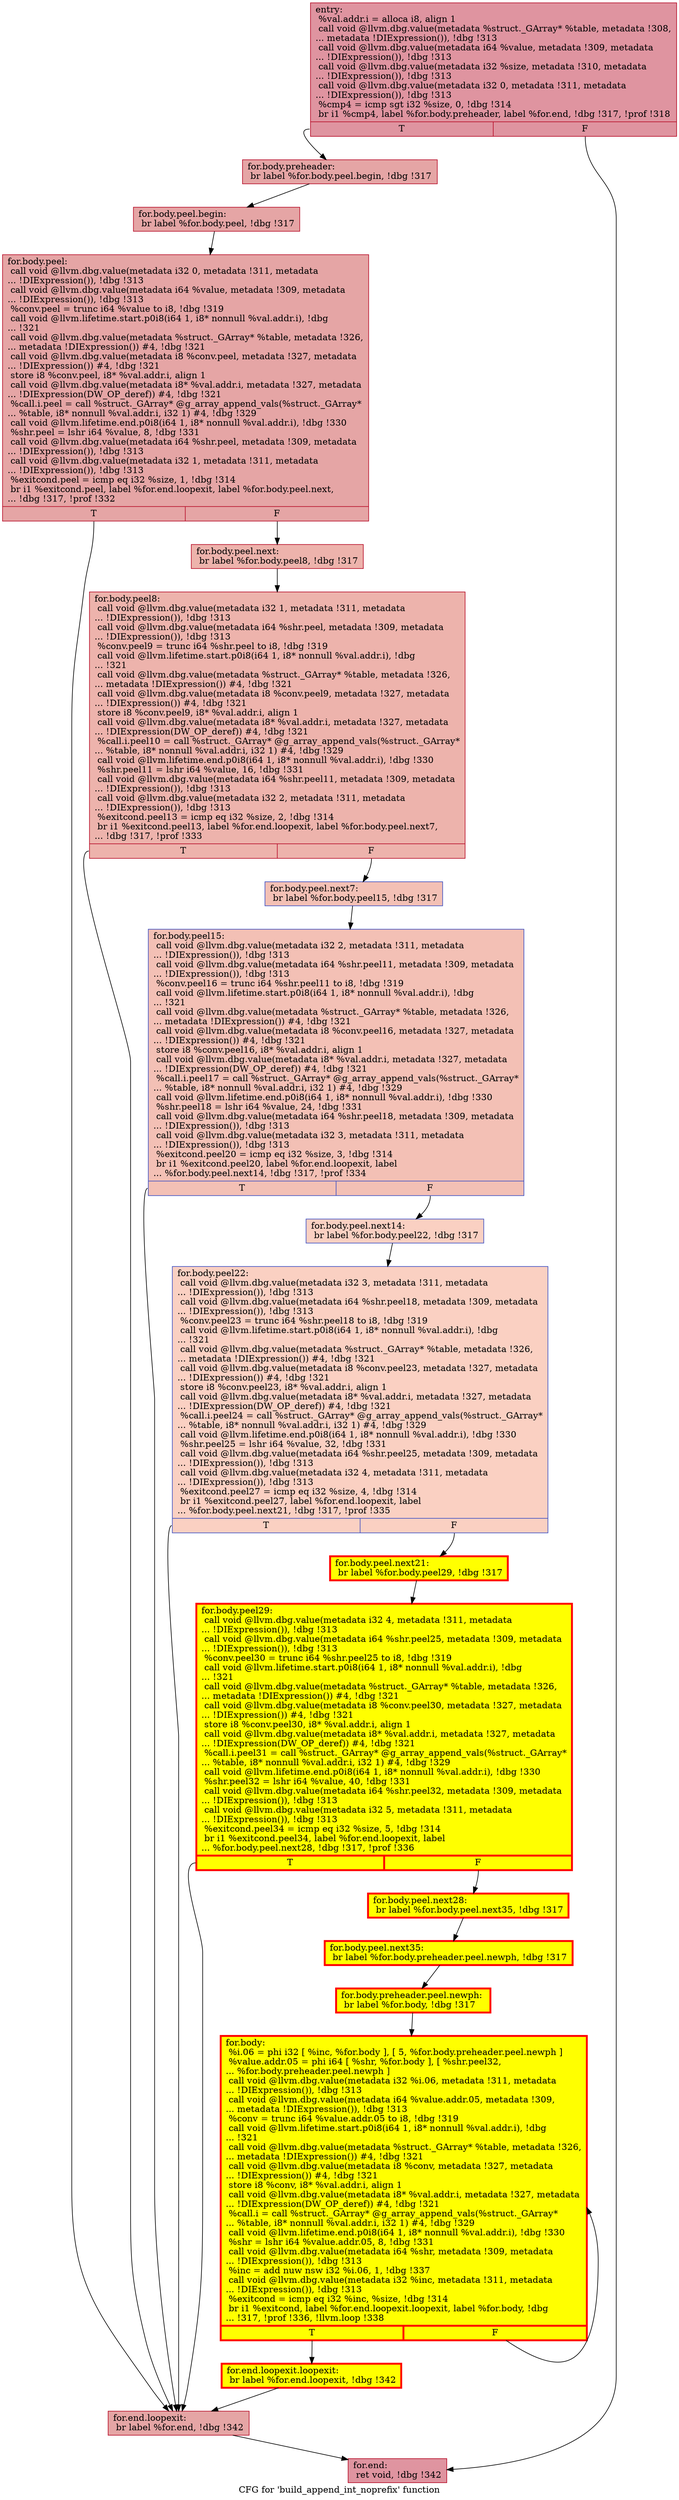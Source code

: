 digraph "CFG for 'build_append_int_noprefix' function" {
	label="CFG for 'build_append_int_noprefix' function";

	Node0x559ed89574b0 [shape=record,color="#b70d28ff", style=filled, fillcolor="#b70d2870",label="{entry:\l  %val.addr.i = alloca i8, align 1\l  call void @llvm.dbg.value(metadata %struct._GArray* %table, metadata !308,\l... metadata !DIExpression()), !dbg !313\l  call void @llvm.dbg.value(metadata i64 %value, metadata !309, metadata\l... !DIExpression()), !dbg !313\l  call void @llvm.dbg.value(metadata i32 %size, metadata !310, metadata\l... !DIExpression()), !dbg !313\l  call void @llvm.dbg.value(metadata i32 0, metadata !311, metadata\l... !DIExpression()), !dbg !313\l  %cmp4 = icmp sgt i32 %size, 0, !dbg !314\l  br i1 %cmp4, label %for.body.preheader, label %for.end, !dbg !317, !prof !318\l|{<s0>T|<s1>F}}"];
	Node0x559ed89574b0:s0 -> Node0x559ed909be20;
	Node0x559ed89574b0:s1 -> Node0x559ed8962140;
	Node0x559ed909be20 [shape=record,color="#b70d28ff", style=filled, fillcolor="#c5333470",label="{for.body.preheader:                               \l  br label %for.body.peel.begin, !dbg !317\l}"];
	Node0x559ed909be20 -> Node0x559ed9193480;
	Node0x559ed9193480 [shape=record,color="#b70d28ff", style=filled, fillcolor="#c5333470",label="{for.body.peel.begin:                              \l  br label %for.body.peel, !dbg !317\l}"];
	Node0x559ed9193480 -> Node0x559ed8fd4b90;
	Node0x559ed8fd4b90 [shape=record,color="#b70d28ff", style=filled, fillcolor="#c5333470",label="{for.body.peel:                                    \l  call void @llvm.dbg.value(metadata i32 0, metadata !311, metadata\l... !DIExpression()), !dbg !313\l  call void @llvm.dbg.value(metadata i64 %value, metadata !309, metadata\l... !DIExpression()), !dbg !313\l  %conv.peel = trunc i64 %value to i8, !dbg !319\l  call void @llvm.lifetime.start.p0i8(i64 1, i8* nonnull %val.addr.i), !dbg\l... !321\l  call void @llvm.dbg.value(metadata %struct._GArray* %table, metadata !326,\l... metadata !DIExpression()) #4, !dbg !321\l  call void @llvm.dbg.value(metadata i8 %conv.peel, metadata !327, metadata\l... !DIExpression()) #4, !dbg !321\l  store i8 %conv.peel, i8* %val.addr.i, align 1\l  call void @llvm.dbg.value(metadata i8* %val.addr.i, metadata !327, metadata\l... !DIExpression(DW_OP_deref)) #4, !dbg !321\l  %call.i.peel = call %struct._GArray* @g_array_append_vals(%struct._GArray*\l... %table, i8* nonnull %val.addr.i, i32 1) #4, !dbg !329\l  call void @llvm.lifetime.end.p0i8(i64 1, i8* nonnull %val.addr.i), !dbg !330\l  %shr.peel = lshr i64 %value, 8, !dbg !331\l  call void @llvm.dbg.value(metadata i64 %shr.peel, metadata !309, metadata\l... !DIExpression()), !dbg !313\l  call void @llvm.dbg.value(metadata i32 1, metadata !311, metadata\l... !DIExpression()), !dbg !313\l  %exitcond.peel = icmp eq i32 %size, 1, !dbg !314\l  br i1 %exitcond.peel, label %for.end.loopexit, label %for.body.peel.next,\l... !dbg !317, !prof !332\l|{<s0>T|<s1>F}}"];
	Node0x559ed8fd4b90:s0 -> Node0x559ed91ed8e0;
	Node0x559ed8fd4b90:s1 -> Node0x559ed92aae00;
	Node0x559ed92aae00 [shape=record,color="#b70d28ff", style=filled, fillcolor="#d6524470",label="{for.body.peel.next:                               \l  br label %for.body.peel8, !dbg !317\l}"];
	Node0x559ed92aae00 -> Node0x559ed8f34f00;
	Node0x559ed8f34f00 [shape=record,color="#b70d28ff", style=filled, fillcolor="#d6524470",label="{for.body.peel8:                                   \l  call void @llvm.dbg.value(metadata i32 1, metadata !311, metadata\l... !DIExpression()), !dbg !313\l  call void @llvm.dbg.value(metadata i64 %shr.peel, metadata !309, metadata\l... !DIExpression()), !dbg !313\l  %conv.peel9 = trunc i64 %shr.peel to i8, !dbg !319\l  call void @llvm.lifetime.start.p0i8(i64 1, i8* nonnull %val.addr.i), !dbg\l... !321\l  call void @llvm.dbg.value(metadata %struct._GArray* %table, metadata !326,\l... metadata !DIExpression()) #4, !dbg !321\l  call void @llvm.dbg.value(metadata i8 %conv.peel9, metadata !327, metadata\l... !DIExpression()) #4, !dbg !321\l  store i8 %conv.peel9, i8* %val.addr.i, align 1\l  call void @llvm.dbg.value(metadata i8* %val.addr.i, metadata !327, metadata\l... !DIExpression(DW_OP_deref)) #4, !dbg !321\l  %call.i.peel10 = call %struct._GArray* @g_array_append_vals(%struct._GArray*\l... %table, i8* nonnull %val.addr.i, i32 1) #4, !dbg !329\l  call void @llvm.lifetime.end.p0i8(i64 1, i8* nonnull %val.addr.i), !dbg !330\l  %shr.peel11 = lshr i64 %value, 16, !dbg !331\l  call void @llvm.dbg.value(metadata i64 %shr.peel11, metadata !309, metadata\l... !DIExpression()), !dbg !313\l  call void @llvm.dbg.value(metadata i32 2, metadata !311, metadata\l... !DIExpression()), !dbg !313\l  %exitcond.peel13 = icmp eq i32 %size, 2, !dbg !314\l  br i1 %exitcond.peel13, label %for.end.loopexit, label %for.body.peel.next7,\l... !dbg !317, !prof !333\l|{<s0>T|<s1>F}}"];
	Node0x559ed8f34f00:s0 -> Node0x559ed91ed8e0;
	Node0x559ed8f34f00:s1 -> Node0x559ed92245f0;
	Node0x559ed92245f0 [shape=record,color="#3d50c3ff", style=filled, fillcolor="#e5705870",label="{for.body.peel.next7:                              \l  br label %for.body.peel15, !dbg !317\l}"];
	Node0x559ed92245f0 -> Node0x559ed8e1c820;
	Node0x559ed8e1c820 [shape=record,color="#3d50c3ff", style=filled, fillcolor="#e5705870",label="{for.body.peel15:                                  \l  call void @llvm.dbg.value(metadata i32 2, metadata !311, metadata\l... !DIExpression()), !dbg !313\l  call void @llvm.dbg.value(metadata i64 %shr.peel11, metadata !309, metadata\l... !DIExpression()), !dbg !313\l  %conv.peel16 = trunc i64 %shr.peel11 to i8, !dbg !319\l  call void @llvm.lifetime.start.p0i8(i64 1, i8* nonnull %val.addr.i), !dbg\l... !321\l  call void @llvm.dbg.value(metadata %struct._GArray* %table, metadata !326,\l... metadata !DIExpression()) #4, !dbg !321\l  call void @llvm.dbg.value(metadata i8 %conv.peel16, metadata !327, metadata\l... !DIExpression()) #4, !dbg !321\l  store i8 %conv.peel16, i8* %val.addr.i, align 1\l  call void @llvm.dbg.value(metadata i8* %val.addr.i, metadata !327, metadata\l... !DIExpression(DW_OP_deref)) #4, !dbg !321\l  %call.i.peel17 = call %struct._GArray* @g_array_append_vals(%struct._GArray*\l... %table, i8* nonnull %val.addr.i, i32 1) #4, !dbg !329\l  call void @llvm.lifetime.end.p0i8(i64 1, i8* nonnull %val.addr.i), !dbg !330\l  %shr.peel18 = lshr i64 %value, 24, !dbg !331\l  call void @llvm.dbg.value(metadata i64 %shr.peel18, metadata !309, metadata\l... !DIExpression()), !dbg !313\l  call void @llvm.dbg.value(metadata i32 3, metadata !311, metadata\l... !DIExpression()), !dbg !313\l  %exitcond.peel20 = icmp eq i32 %size, 3, !dbg !314\l  br i1 %exitcond.peel20, label %for.end.loopexit, label\l... %for.body.peel.next14, !dbg !317, !prof !334\l|{<s0>T|<s1>F}}"];
	Node0x559ed8e1c820:s0 -> Node0x559ed91ed8e0;
	Node0x559ed8e1c820:s1 -> Node0x559ed9195450;
	Node0x559ed9195450 [shape=record,color="#3d50c3ff", style=filled, fillcolor="#f3947570",label="{for.body.peel.next14:                             \l  br label %for.body.peel22, !dbg !317\l}"];
	Node0x559ed9195450 -> Node0x559ed90e93d0;
	Node0x559ed90e93d0 [shape=record,color="#3d50c3ff", style=filled, fillcolor="#f3947570",label="{for.body.peel22:                                  \l  call void @llvm.dbg.value(metadata i32 3, metadata !311, metadata\l... !DIExpression()), !dbg !313\l  call void @llvm.dbg.value(metadata i64 %shr.peel18, metadata !309, metadata\l... !DIExpression()), !dbg !313\l  %conv.peel23 = trunc i64 %shr.peel18 to i8, !dbg !319\l  call void @llvm.lifetime.start.p0i8(i64 1, i8* nonnull %val.addr.i), !dbg\l... !321\l  call void @llvm.dbg.value(metadata %struct._GArray* %table, metadata !326,\l... metadata !DIExpression()) #4, !dbg !321\l  call void @llvm.dbg.value(metadata i8 %conv.peel23, metadata !327, metadata\l... !DIExpression()) #4, !dbg !321\l  store i8 %conv.peel23, i8* %val.addr.i, align 1\l  call void @llvm.dbg.value(metadata i8* %val.addr.i, metadata !327, metadata\l... !DIExpression(DW_OP_deref)) #4, !dbg !321\l  %call.i.peel24 = call %struct._GArray* @g_array_append_vals(%struct._GArray*\l... %table, i8* nonnull %val.addr.i, i32 1) #4, !dbg !329\l  call void @llvm.lifetime.end.p0i8(i64 1, i8* nonnull %val.addr.i), !dbg !330\l  %shr.peel25 = lshr i64 %value, 32, !dbg !331\l  call void @llvm.dbg.value(metadata i64 %shr.peel25, metadata !309, metadata\l... !DIExpression()), !dbg !313\l  call void @llvm.dbg.value(metadata i32 4, metadata !311, metadata\l... !DIExpression()), !dbg !313\l  %exitcond.peel27 = icmp eq i32 %size, 4, !dbg !314\l  br i1 %exitcond.peel27, label %for.end.loopexit, label\l... %for.body.peel.next21, !dbg !317, !prof !335\l|{<s0>T|<s1>F}}"];
	Node0x559ed90e93d0:s0 -> Node0x559ed91ed8e0;
	Node0x559ed90e93d0:s1 -> Node0x559ed918b010;
	Node0x559ed918b010 [shape=record,penwidth=3.0, style="filled", color="red", fillcolor="yellow",label="{for.body.peel.next21:                             \l  br label %for.body.peel29, !dbg !317\l}"];
	Node0x559ed918b010 -> Node0x559ed91be920;
	Node0x559ed91be920 [shape=record,penwidth=3.0, style="filled", color="red", fillcolor="yellow",label="{for.body.peel29:                                  \l  call void @llvm.dbg.value(metadata i32 4, metadata !311, metadata\l... !DIExpression()), !dbg !313\l  call void @llvm.dbg.value(metadata i64 %shr.peel25, metadata !309, metadata\l... !DIExpression()), !dbg !313\l  %conv.peel30 = trunc i64 %shr.peel25 to i8, !dbg !319\l  call void @llvm.lifetime.start.p0i8(i64 1, i8* nonnull %val.addr.i), !dbg\l... !321\l  call void @llvm.dbg.value(metadata %struct._GArray* %table, metadata !326,\l... metadata !DIExpression()) #4, !dbg !321\l  call void @llvm.dbg.value(metadata i8 %conv.peel30, metadata !327, metadata\l... !DIExpression()) #4, !dbg !321\l  store i8 %conv.peel30, i8* %val.addr.i, align 1\l  call void @llvm.dbg.value(metadata i8* %val.addr.i, metadata !327, metadata\l... !DIExpression(DW_OP_deref)) #4, !dbg !321\l  %call.i.peel31 = call %struct._GArray* @g_array_append_vals(%struct._GArray*\l... %table, i8* nonnull %val.addr.i, i32 1) #4, !dbg !329\l  call void @llvm.lifetime.end.p0i8(i64 1, i8* nonnull %val.addr.i), !dbg !330\l  %shr.peel32 = lshr i64 %value, 40, !dbg !331\l  call void @llvm.dbg.value(metadata i64 %shr.peel32, metadata !309, metadata\l... !DIExpression()), !dbg !313\l  call void @llvm.dbg.value(metadata i32 5, metadata !311, metadata\l... !DIExpression()), !dbg !313\l  %exitcond.peel34 = icmp eq i32 %size, 5, !dbg !314\l  br i1 %exitcond.peel34, label %for.end.loopexit, label\l... %for.body.peel.next28, !dbg !317, !prof !336\l|{<s0>T|<s1>F}}"];
	Node0x559ed91be920:s0 -> Node0x559ed91ed8e0;
	Node0x559ed91be920:s1 -> Node0x559ed8e0c6c0;
	Node0x559ed8e0c6c0 [shape=record,penwidth=3.0, style="filled", color="red", fillcolor="yellow",label="{for.body.peel.next28:                             \l  br label %for.body.peel.next35, !dbg !317\l}"];
	Node0x559ed8e0c6c0 -> Node0x559ed8f33140;
	Node0x559ed8f33140 [shape=record,penwidth=3.0, style="filled", color="red", fillcolor="yellow",label="{for.body.peel.next35:                             \l  br label %for.body.preheader.peel.newph, !dbg !317\l}"];
	Node0x559ed8f33140 -> Node0x559ed8ed1930;
	Node0x559ed8ed1930 [shape=record,penwidth=3.0, style="filled", color="red", fillcolor="yellow",label="{for.body.preheader.peel.newph:                    \l  br label %for.body, !dbg !317\l}"];
	Node0x559ed8ed1930 -> Node0x559ed8d51fb0;
	Node0x559ed8d51fb0 [shape=record,penwidth=3.0, style="filled", color="red", fillcolor="yellow",label="{for.body:                                         \l  %i.06 = phi i32 [ %inc, %for.body ], [ 5, %for.body.preheader.peel.newph ]\l  %value.addr.05 = phi i64 [ %shr, %for.body ], [ %shr.peel32,\l... %for.body.preheader.peel.newph ]\l  call void @llvm.dbg.value(metadata i32 %i.06, metadata !311, metadata\l... !DIExpression()), !dbg !313\l  call void @llvm.dbg.value(metadata i64 %value.addr.05, metadata !309,\l... metadata !DIExpression()), !dbg !313\l  %conv = trunc i64 %value.addr.05 to i8, !dbg !319\l  call void @llvm.lifetime.start.p0i8(i64 1, i8* nonnull %val.addr.i), !dbg\l... !321\l  call void @llvm.dbg.value(metadata %struct._GArray* %table, metadata !326,\l... metadata !DIExpression()) #4, !dbg !321\l  call void @llvm.dbg.value(metadata i8 %conv, metadata !327, metadata\l... !DIExpression()) #4, !dbg !321\l  store i8 %conv, i8* %val.addr.i, align 1\l  call void @llvm.dbg.value(metadata i8* %val.addr.i, metadata !327, metadata\l... !DIExpression(DW_OP_deref)) #4, !dbg !321\l  %call.i = call %struct._GArray* @g_array_append_vals(%struct._GArray*\l... %table, i8* nonnull %val.addr.i, i32 1) #4, !dbg !329\l  call void @llvm.lifetime.end.p0i8(i64 1, i8* nonnull %val.addr.i), !dbg !330\l  %shr = lshr i64 %value.addr.05, 8, !dbg !331\l  call void @llvm.dbg.value(metadata i64 %shr, metadata !309, metadata\l... !DIExpression()), !dbg !313\l  %inc = add nuw nsw i32 %i.06, 1, !dbg !337\l  call void @llvm.dbg.value(metadata i32 %inc, metadata !311, metadata\l... !DIExpression()), !dbg !313\l  %exitcond = icmp eq i32 %inc, %size, !dbg !314\l  br i1 %exitcond, label %for.end.loopexit.loopexit, label %for.body, !dbg\l... !317, !prof !336, !llvm.loop !338\l|{<s0>T|<s1>F}}"];
	Node0x559ed8d51fb0:s0 -> Node0x559ed8f7fc60;
	Node0x559ed8d51fb0:s1 -> Node0x559ed8d51fb0;
	Node0x559ed8f7fc60 [shape=record,penwidth=3.0, style="filled", color="red", fillcolor="yellow",label="{for.end.loopexit.loopexit:                        \l  br label %for.end.loopexit, !dbg !342\l}"];
	Node0x559ed8f7fc60 -> Node0x559ed91ed8e0;
	Node0x559ed91ed8e0 [shape=record,color="#b70d28ff", style=filled, fillcolor="#c5333470",label="{for.end.loopexit:                                 \l  br label %for.end, !dbg !342\l}"];
	Node0x559ed91ed8e0 -> Node0x559ed8962140;
	Node0x559ed8962140 [shape=record,color="#b70d28ff", style=filled, fillcolor="#b70d2870",label="{for.end:                                          \l  ret void, !dbg !342\l}"];
}
